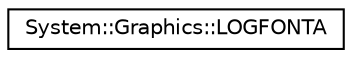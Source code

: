 digraph G
{
  edge [fontname="Helvetica",fontsize="10",labelfontname="Helvetica",labelfontsize="10"];
  node [fontname="Helvetica",fontsize="10",shape=record];
  rankdir="LR";
  Node1 [label="System::Graphics::LOGFONTA",height=0.2,width=0.4,color="black", fillcolor="white", style="filled",URL="$struct_system_1_1_graphics_1_1_l_o_g_f_o_n_t_a.html"];
}
